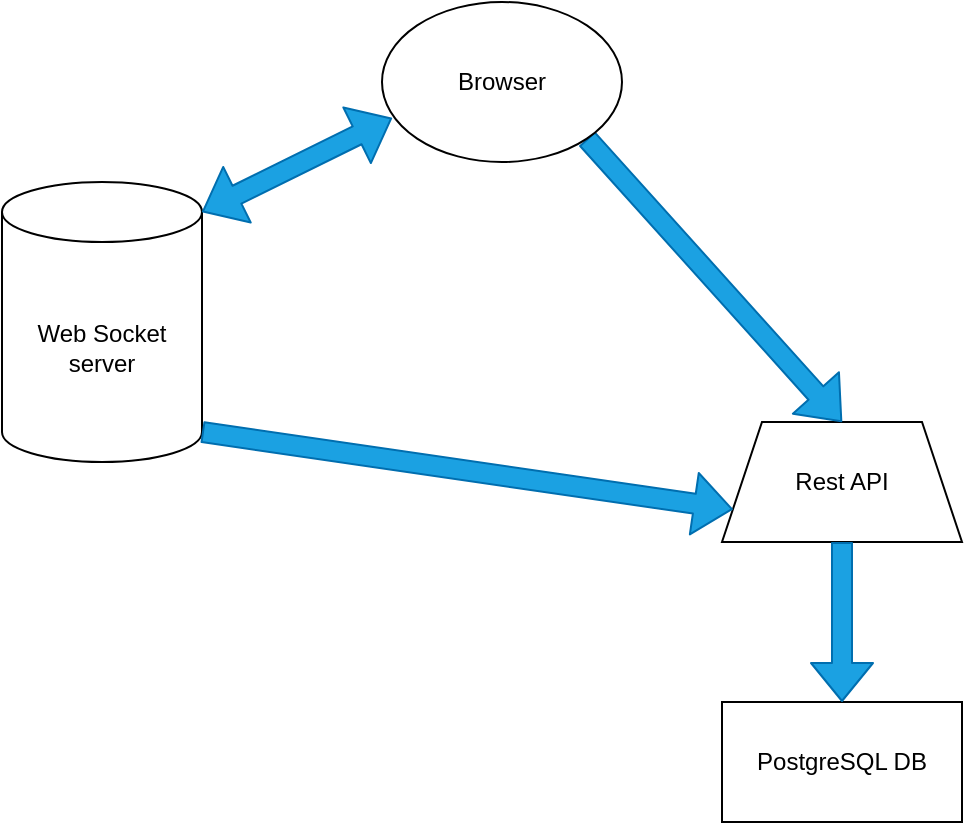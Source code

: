 <mxfile>
    <diagram id="prtHgNgQTEPvFCAcTncT" name="Page-1">
        <mxGraphModel dx="1127" dy="627" grid="1" gridSize="10" guides="1" tooltips="1" connect="1" arrows="1" fold="1" page="1" pageScale="1" pageWidth="827" pageHeight="1169" math="0" shadow="0">
            <root>
                <mxCell id="0"/>
                <mxCell id="1" parent="0"/>
                <mxCell id="2" value="Web Socket server" style="shape=cylinder3;whiteSpace=wrap;html=1;boundedLbl=1;backgroundOutline=1;size=15;" parent="1" vertex="1">
                    <mxGeometry x="150" y="120" width="100" height="140" as="geometry"/>
                </mxCell>
                <mxCell id="4" value="PostgreSQL DB" style="rounded=0;whiteSpace=wrap;html=1;" parent="1" vertex="1">
                    <mxGeometry x="510" y="380" width="120" height="60" as="geometry"/>
                </mxCell>
                <mxCell id="5" value="Rest API" style="shape=trapezoid;perimeter=trapezoidPerimeter;whiteSpace=wrap;html=1;fixedSize=1;" parent="1" vertex="1">
                    <mxGeometry x="510" y="240" width="120" height="60" as="geometry"/>
                </mxCell>
                <mxCell id="9" value="" style="shape=flexArrow;endArrow=classic;html=1;entryX=0.5;entryY=0;entryDx=0;entryDy=0;fillColor=#1ba1e2;strokeColor=#006EAF;exitX=1;exitY=1;exitDx=0;exitDy=0;" parent="1" source="LD7iUBWlRoVPE6vhXMbs-20" target="5" edge="1">
                    <mxGeometry width="50" height="50" relative="1" as="geometry">
                        <mxPoint x="439.194" y="100.286" as="sourcePoint"/>
                        <mxPoint x="480" y="150" as="targetPoint"/>
                    </mxGeometry>
                </mxCell>
                <mxCell id="13" value="" style="shape=flexArrow;endArrow=classic;html=1;entryX=0;entryY=0.75;entryDx=0;entryDy=0;exitX=1;exitY=1;exitDx=0;exitDy=-15;exitPerimeter=0;fillColor=#1ba1e2;strokeColor=#006EAF;" parent="1" source="2" target="5" edge="1">
                    <mxGeometry width="50" height="50" relative="1" as="geometry">
                        <mxPoint x="340" y="360" as="sourcePoint"/>
                        <mxPoint x="390" y="310" as="targetPoint"/>
                    </mxGeometry>
                </mxCell>
                <mxCell id="16" value="" style="shape=flexArrow;endArrow=classic;startArrow=classic;html=1;entryX=0.042;entryY=0.725;entryDx=0;entryDy=0;exitX=1;exitY=0;exitDx=0;exitDy=15;exitPerimeter=0;fillColor=#1ba1e2;strokeColor=#006EAF;entryPerimeter=0;" parent="1" source="2" target="LD7iUBWlRoVPE6vhXMbs-20" edge="1">
                    <mxGeometry width="50" height="50" relative="1" as="geometry">
                        <mxPoint x="460" y="230" as="sourcePoint"/>
                        <mxPoint x="357.574" y="98.284" as="targetPoint"/>
                    </mxGeometry>
                </mxCell>
                <mxCell id="20" value="" style="shape=flexArrow;endArrow=classic;html=1;entryX=0.5;entryY=0;entryDx=0;entryDy=0;fillColor=#1ba1e2;strokeColor=#006EAF;" parent="1" source="5" target="4" edge="1">
                    <mxGeometry width="50" height="50" relative="1" as="geometry">
                        <mxPoint x="590" y="430" as="sourcePoint"/>
                        <mxPoint x="640" y="380" as="targetPoint"/>
                    </mxGeometry>
                </mxCell>
                <mxCell id="LD7iUBWlRoVPE6vhXMbs-20" value="Browser" style="ellipse;whiteSpace=wrap;html=1;" parent="1" vertex="1">
                    <mxGeometry x="340" y="30" width="120" height="80" as="geometry"/>
                </mxCell>
            </root>
        </mxGraphModel>
    </diagram>
</mxfile>